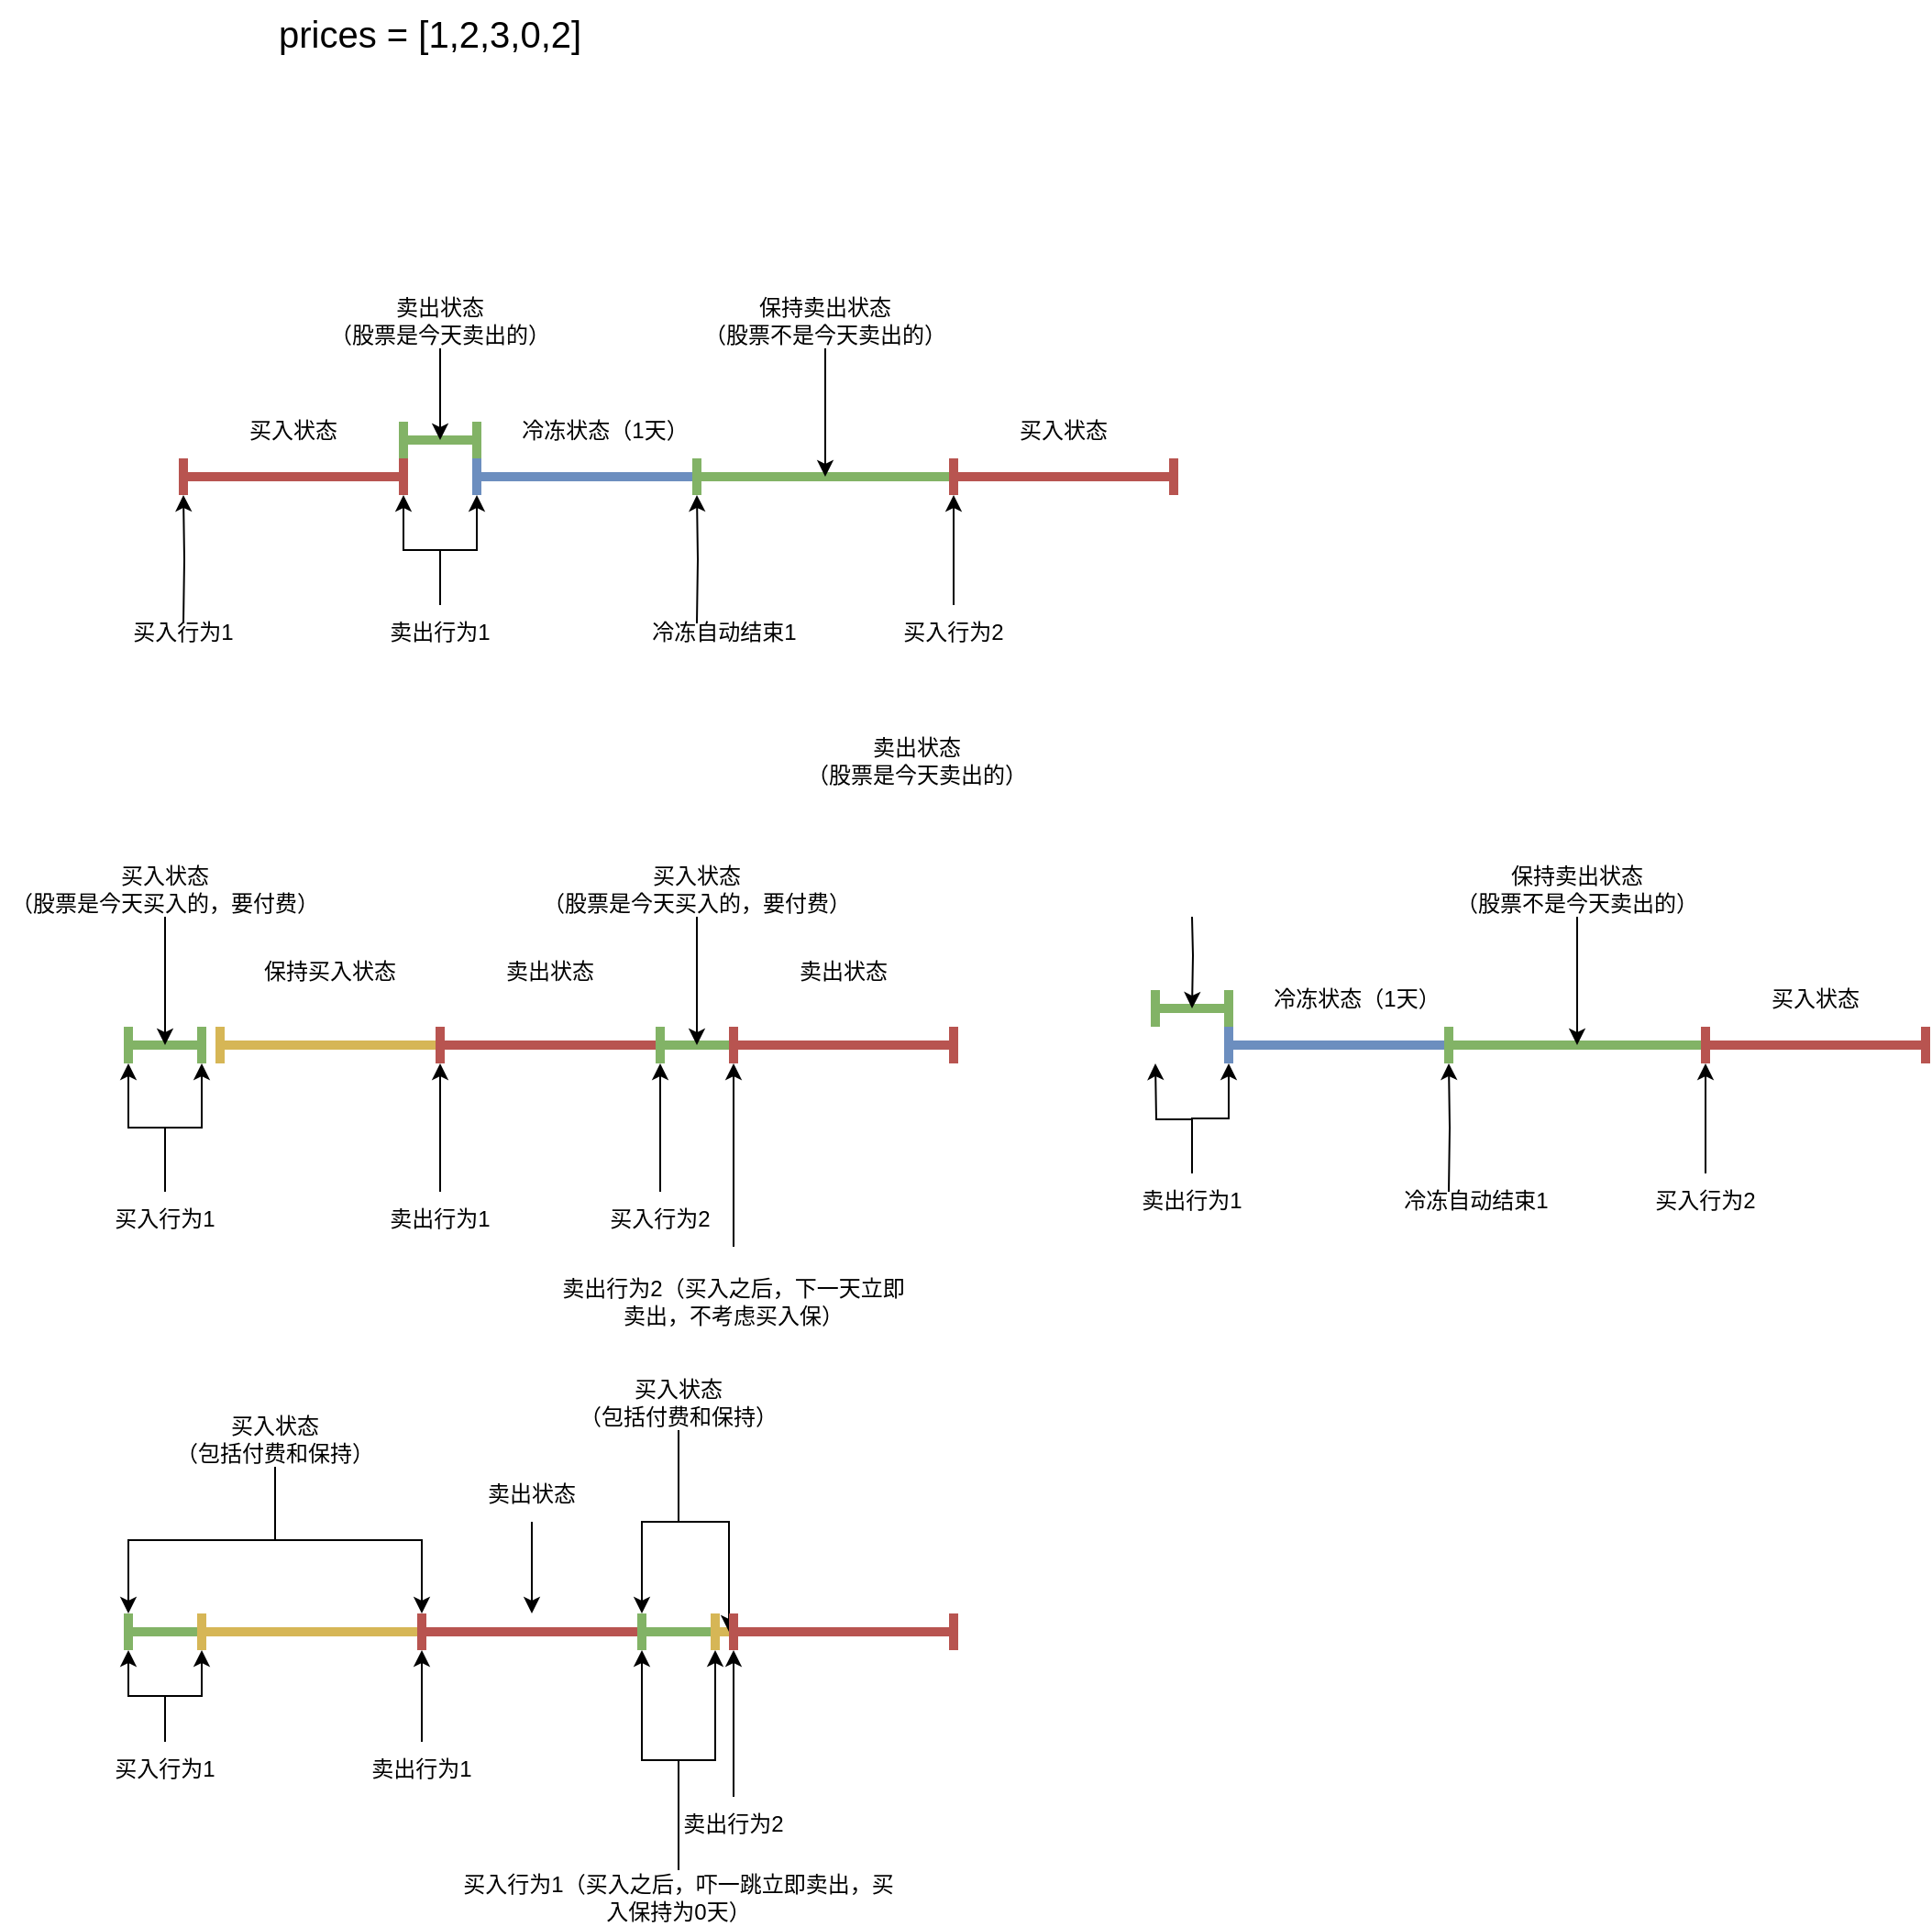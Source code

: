 <mxfile version="24.2.1" type="github">
  <diagram name="第 1 页" id="aUXtLbmZKmPkzCwxzv3N">
    <mxGraphModel dx="1918" dy="665" grid="1" gridSize="10" guides="1" tooltips="1" connect="1" arrows="1" fold="1" page="1" pageScale="1" pageWidth="827" pageHeight="1169" math="0" shadow="0">
      <root>
        <mxCell id="0" />
        <mxCell id="1" parent="0" />
        <mxCell id="QVPJrGwtbvgawVWBaJjY-1" value="prices = [1,2,3,0,2]" style="text;whiteSpace=wrap;html=1;fontSize=20;" vertex="1" parent="1">
          <mxGeometry x="110" y="40" width="170" height="60" as="geometry" />
        </mxCell>
        <mxCell id="QVPJrGwtbvgawVWBaJjY-16" value="" style="shape=crossbar;whiteSpace=wrap;html=1;rounded=1;fillColor=#f8cecc;strokeColor=#b85450;strokeWidth=5;" vertex="1" parent="1">
          <mxGeometry x="60" y="290" width="120" height="20" as="geometry" />
        </mxCell>
        <mxCell id="QVPJrGwtbvgawVWBaJjY-17" value="买入行为1" style="text;html=1;align=center;verticalAlign=middle;whiteSpace=wrap;rounded=0;" vertex="1" parent="1">
          <mxGeometry x="30" y="370" width="60" height="30" as="geometry" />
        </mxCell>
        <mxCell id="QVPJrGwtbvgawVWBaJjY-19" style="edgeStyle=orthogonalEdgeStyle;rounded=0;orthogonalLoop=1;jettySize=auto;html=1;entryX=0;entryY=1;entryDx=0;entryDy=0;entryPerimeter=0;" edge="1" parent="1" target="QVPJrGwtbvgawVWBaJjY-16">
          <mxGeometry relative="1" as="geometry">
            <mxPoint x="60" y="380" as="sourcePoint" />
          </mxGeometry>
        </mxCell>
        <mxCell id="QVPJrGwtbvgawVWBaJjY-20" value="卖出行为1" style="text;html=1;align=center;verticalAlign=middle;whiteSpace=wrap;rounded=0;" vertex="1" parent="1">
          <mxGeometry x="170" y="370" width="60" height="30" as="geometry" />
        </mxCell>
        <mxCell id="QVPJrGwtbvgawVWBaJjY-21" style="edgeStyle=orthogonalEdgeStyle;rounded=0;orthogonalLoop=1;jettySize=auto;html=1;entryX=1;entryY=1;entryDx=0;entryDy=0;entryPerimeter=0;" edge="1" parent="1" source="QVPJrGwtbvgawVWBaJjY-20" target="QVPJrGwtbvgawVWBaJjY-16">
          <mxGeometry relative="1" as="geometry">
            <mxPoint x="180" y="380" as="sourcePoint" />
          </mxGeometry>
        </mxCell>
        <mxCell id="QVPJrGwtbvgawVWBaJjY-22" value="买入状态" style="text;html=1;align=center;verticalAlign=middle;whiteSpace=wrap;rounded=0;" vertex="1" parent="1">
          <mxGeometry x="90" y="260" width="60" height="30" as="geometry" />
        </mxCell>
        <mxCell id="QVPJrGwtbvgawVWBaJjY-23" value="" style="shape=crossbar;whiteSpace=wrap;html=1;rounded=1;fillColor=#dae8fc;strokeColor=#6c8ebf;strokeWidth=5;" vertex="1" parent="1">
          <mxGeometry x="220" y="290" width="120" height="20" as="geometry" />
        </mxCell>
        <mxCell id="QVPJrGwtbvgawVWBaJjY-25" style="edgeStyle=orthogonalEdgeStyle;rounded=0;orthogonalLoop=1;jettySize=auto;html=1;entryX=1;entryY=1;entryDx=0;entryDy=0;entryPerimeter=0;" edge="1" parent="1" target="QVPJrGwtbvgawVWBaJjY-23">
          <mxGeometry relative="1" as="geometry">
            <mxPoint x="340" y="380" as="sourcePoint" />
          </mxGeometry>
        </mxCell>
        <mxCell id="QVPJrGwtbvgawVWBaJjY-26" value="冷冻状态（1天）" style="text;html=1;align=center;verticalAlign=middle;whiteSpace=wrap;rounded=0;" vertex="1" parent="1">
          <mxGeometry x="240" y="260" width="100" height="30" as="geometry" />
        </mxCell>
        <mxCell id="QVPJrGwtbvgawVWBaJjY-27" value="" style="shape=crossbar;whiteSpace=wrap;html=1;rounded=1;fillColor=#d5e8d4;strokeColor=#82b366;strokeWidth=5;" vertex="1" parent="1">
          <mxGeometry x="340" y="290" width="140" height="20" as="geometry" />
        </mxCell>
        <mxCell id="QVPJrGwtbvgawVWBaJjY-28" value="买入行为2" style="text;html=1;align=center;verticalAlign=middle;whiteSpace=wrap;rounded=0;" vertex="1" parent="1">
          <mxGeometry x="450" y="370" width="60" height="30" as="geometry" />
        </mxCell>
        <mxCell id="QVPJrGwtbvgawVWBaJjY-29" value="保持卖出状态&lt;br&gt;（股票不是今天卖出的）" style="text;html=1;align=center;verticalAlign=middle;whiteSpace=wrap;rounded=0;" vertex="1" parent="1">
          <mxGeometry x="340" y="200" width="140" height="30" as="geometry" />
        </mxCell>
        <mxCell id="QVPJrGwtbvgawVWBaJjY-30" style="edgeStyle=orthogonalEdgeStyle;rounded=0;orthogonalLoop=1;jettySize=auto;html=1;entryX=1;entryY=1;entryDx=0;entryDy=0;entryPerimeter=0;" edge="1" parent="1" source="QVPJrGwtbvgawVWBaJjY-28" target="QVPJrGwtbvgawVWBaJjY-27">
          <mxGeometry relative="1" as="geometry" />
        </mxCell>
        <mxCell id="QVPJrGwtbvgawVWBaJjY-32" style="edgeStyle=orthogonalEdgeStyle;rounded=0;orthogonalLoop=1;jettySize=auto;html=1;entryX=0;entryY=1;entryDx=0;entryDy=0;entryPerimeter=0;" edge="1" parent="1" source="QVPJrGwtbvgawVWBaJjY-20" target="QVPJrGwtbvgawVWBaJjY-23">
          <mxGeometry relative="1" as="geometry" />
        </mxCell>
        <mxCell id="QVPJrGwtbvgawVWBaJjY-34" value="冷冻自动结束1" style="text;html=1;align=center;verticalAlign=middle;whiteSpace=wrap;rounded=0;" vertex="1" parent="1">
          <mxGeometry x="310" y="370" width="90" height="30" as="geometry" />
        </mxCell>
        <mxCell id="QVPJrGwtbvgawVWBaJjY-36" value="" style="shape=crossbar;whiteSpace=wrap;html=1;rounded=1;fillColor=#d5e8d4;strokeColor=#82b366;strokeWidth=5;" vertex="1" parent="1">
          <mxGeometry x="180" y="270" width="40" height="20" as="geometry" />
        </mxCell>
        <mxCell id="QVPJrGwtbvgawVWBaJjY-39" value="" style="shape=crossbar;whiteSpace=wrap;html=1;rounded=1;fillColor=#f8cecc;strokeColor=#b85450;strokeWidth=5;" vertex="1" parent="1">
          <mxGeometry x="480" y="290" width="120" height="20" as="geometry" />
        </mxCell>
        <mxCell id="QVPJrGwtbvgawVWBaJjY-40" value="买入状态" style="text;html=1;align=center;verticalAlign=middle;whiteSpace=wrap;rounded=0;" vertex="1" parent="1">
          <mxGeometry x="510" y="260" width="60" height="30" as="geometry" />
        </mxCell>
        <mxCell id="QVPJrGwtbvgawVWBaJjY-41" value="卖出状态&lt;br&gt;（股票是今天卖出的）" style="text;html=1;align=center;verticalAlign=middle;whiteSpace=wrap;rounded=0;" vertex="1" parent="1">
          <mxGeometry x="130" y="200" width="140" height="30" as="geometry" />
        </mxCell>
        <mxCell id="QVPJrGwtbvgawVWBaJjY-43" style="edgeStyle=orthogonalEdgeStyle;rounded=0;orthogonalLoop=1;jettySize=auto;html=1;entryX=0.5;entryY=0.5;entryDx=0;entryDy=0;entryPerimeter=0;" edge="1" parent="1" source="QVPJrGwtbvgawVWBaJjY-41" target="QVPJrGwtbvgawVWBaJjY-36">
          <mxGeometry relative="1" as="geometry" />
        </mxCell>
        <mxCell id="QVPJrGwtbvgawVWBaJjY-44" style="edgeStyle=orthogonalEdgeStyle;rounded=0;orthogonalLoop=1;jettySize=auto;html=1;entryX=0.5;entryY=0.5;entryDx=0;entryDy=0;entryPerimeter=0;" edge="1" parent="1" source="QVPJrGwtbvgawVWBaJjY-29" target="QVPJrGwtbvgawVWBaJjY-27">
          <mxGeometry relative="1" as="geometry" />
        </mxCell>
        <mxCell id="QVPJrGwtbvgawVWBaJjY-45" value="" style="shape=crossbar;whiteSpace=wrap;html=1;rounded=1;fillColor=#fff2cc;strokeColor=#d6b656;strokeWidth=5;" vertex="1" parent="1">
          <mxGeometry x="80" y="600" width="120" height="20" as="geometry" />
        </mxCell>
        <mxCell id="QVPJrGwtbvgawVWBaJjY-46" value="买入行为1" style="text;html=1;align=center;verticalAlign=middle;whiteSpace=wrap;rounded=0;" vertex="1" parent="1">
          <mxGeometry x="20" y="690" width="60" height="30" as="geometry" />
        </mxCell>
        <mxCell id="QVPJrGwtbvgawVWBaJjY-48" value="卖出行为1" style="text;html=1;align=center;verticalAlign=middle;whiteSpace=wrap;rounded=0;" vertex="1" parent="1">
          <mxGeometry x="580" y="680" width="60" height="30" as="geometry" />
        </mxCell>
        <mxCell id="QVPJrGwtbvgawVWBaJjY-49" style="edgeStyle=orthogonalEdgeStyle;rounded=0;orthogonalLoop=1;jettySize=auto;html=1;entryX=1;entryY=1;entryDx=0;entryDy=0;entryPerimeter=0;" edge="1" parent="1" source="QVPJrGwtbvgawVWBaJjY-48">
          <mxGeometry relative="1" as="geometry">
            <mxPoint x="590" y="690" as="sourcePoint" />
            <mxPoint x="590" y="620" as="targetPoint" />
          </mxGeometry>
        </mxCell>
        <mxCell id="QVPJrGwtbvgawVWBaJjY-50" value="保持买入状态" style="text;html=1;align=center;verticalAlign=middle;whiteSpace=wrap;rounded=0;" vertex="1" parent="1">
          <mxGeometry x="100" y="555" width="80" height="30" as="geometry" />
        </mxCell>
        <mxCell id="QVPJrGwtbvgawVWBaJjY-51" value="" style="shape=crossbar;whiteSpace=wrap;html=1;rounded=1;fillColor=#dae8fc;strokeColor=#6c8ebf;strokeWidth=5;" vertex="1" parent="1">
          <mxGeometry x="630" y="600" width="120" height="20" as="geometry" />
        </mxCell>
        <mxCell id="QVPJrGwtbvgawVWBaJjY-52" style="edgeStyle=orthogonalEdgeStyle;rounded=0;orthogonalLoop=1;jettySize=auto;html=1;entryX=1;entryY=1;entryDx=0;entryDy=0;entryPerimeter=0;" edge="1" parent="1" target="QVPJrGwtbvgawVWBaJjY-51">
          <mxGeometry relative="1" as="geometry">
            <mxPoint x="750" y="690" as="sourcePoint" />
          </mxGeometry>
        </mxCell>
        <mxCell id="QVPJrGwtbvgawVWBaJjY-53" value="冷冻状态（1天）" style="text;html=1;align=center;verticalAlign=middle;whiteSpace=wrap;rounded=0;" vertex="1" parent="1">
          <mxGeometry x="650" y="570" width="100" height="30" as="geometry" />
        </mxCell>
        <mxCell id="QVPJrGwtbvgawVWBaJjY-54" value="" style="shape=crossbar;whiteSpace=wrap;html=1;rounded=1;fillColor=#d5e8d4;strokeColor=#82b366;strokeWidth=5;" vertex="1" parent="1">
          <mxGeometry x="750" y="600" width="140" height="20" as="geometry" />
        </mxCell>
        <mxCell id="QVPJrGwtbvgawVWBaJjY-55" value="买入行为2" style="text;html=1;align=center;verticalAlign=middle;whiteSpace=wrap;rounded=0;" vertex="1" parent="1">
          <mxGeometry x="860" y="680" width="60" height="30" as="geometry" />
        </mxCell>
        <mxCell id="QVPJrGwtbvgawVWBaJjY-56" value="保持卖出状态&lt;br&gt;（股票不是今天卖出的）" style="text;html=1;align=center;verticalAlign=middle;whiteSpace=wrap;rounded=0;" vertex="1" parent="1">
          <mxGeometry x="750" y="510" width="140" height="30" as="geometry" />
        </mxCell>
        <mxCell id="QVPJrGwtbvgawVWBaJjY-57" style="edgeStyle=orthogonalEdgeStyle;rounded=0;orthogonalLoop=1;jettySize=auto;html=1;entryX=1;entryY=1;entryDx=0;entryDy=0;entryPerimeter=0;" edge="1" parent="1" source="QVPJrGwtbvgawVWBaJjY-55" target="QVPJrGwtbvgawVWBaJjY-54">
          <mxGeometry relative="1" as="geometry" />
        </mxCell>
        <mxCell id="QVPJrGwtbvgawVWBaJjY-58" style="edgeStyle=orthogonalEdgeStyle;rounded=0;orthogonalLoop=1;jettySize=auto;html=1;entryX=0;entryY=1;entryDx=0;entryDy=0;entryPerimeter=0;" edge="1" parent="1" source="QVPJrGwtbvgawVWBaJjY-48" target="QVPJrGwtbvgawVWBaJjY-51">
          <mxGeometry relative="1" as="geometry" />
        </mxCell>
        <mxCell id="QVPJrGwtbvgawVWBaJjY-59" value="冷冻自动结束1" style="text;html=1;align=center;verticalAlign=middle;whiteSpace=wrap;rounded=0;" vertex="1" parent="1">
          <mxGeometry x="720" y="680" width="90" height="30" as="geometry" />
        </mxCell>
        <mxCell id="QVPJrGwtbvgawVWBaJjY-60" value="" style="shape=crossbar;whiteSpace=wrap;html=1;rounded=1;fillColor=#d5e8d4;strokeColor=#82b366;strokeWidth=5;" vertex="1" parent="1">
          <mxGeometry x="590" y="580" width="40" height="20" as="geometry" />
        </mxCell>
        <mxCell id="QVPJrGwtbvgawVWBaJjY-61" value="" style="shape=crossbar;whiteSpace=wrap;html=1;rounded=1;fillColor=#f8cecc;strokeColor=#b85450;strokeWidth=5;" vertex="1" parent="1">
          <mxGeometry x="890" y="600" width="120" height="20" as="geometry" />
        </mxCell>
        <mxCell id="QVPJrGwtbvgawVWBaJjY-62" value="买入状态" style="text;html=1;align=center;verticalAlign=middle;whiteSpace=wrap;rounded=0;" vertex="1" parent="1">
          <mxGeometry x="920" y="570" width="60" height="30" as="geometry" />
        </mxCell>
        <mxCell id="QVPJrGwtbvgawVWBaJjY-63" value="卖出状态&lt;br&gt;（股票是今天卖出的）" style="text;html=1;align=center;verticalAlign=middle;whiteSpace=wrap;rounded=0;" vertex="1" parent="1">
          <mxGeometry x="390" y="440" width="140" height="30" as="geometry" />
        </mxCell>
        <mxCell id="QVPJrGwtbvgawVWBaJjY-64" style="edgeStyle=orthogonalEdgeStyle;rounded=0;orthogonalLoop=1;jettySize=auto;html=1;entryX=0.5;entryY=0.5;entryDx=0;entryDy=0;entryPerimeter=0;" edge="1" parent="1" target="QVPJrGwtbvgawVWBaJjY-60">
          <mxGeometry relative="1" as="geometry">
            <mxPoint x="610" y="540" as="sourcePoint" />
          </mxGeometry>
        </mxCell>
        <mxCell id="QVPJrGwtbvgawVWBaJjY-65" style="edgeStyle=orthogonalEdgeStyle;rounded=0;orthogonalLoop=1;jettySize=auto;html=1;entryX=0.5;entryY=0.5;entryDx=0;entryDy=0;entryPerimeter=0;" edge="1" parent="1" source="QVPJrGwtbvgawVWBaJjY-56" target="QVPJrGwtbvgawVWBaJjY-54">
          <mxGeometry relative="1" as="geometry" />
        </mxCell>
        <mxCell id="QVPJrGwtbvgawVWBaJjY-67" value="" style="shape=crossbar;whiteSpace=wrap;html=1;rounded=1;fillColor=#d5e8d4;strokeColor=#82b366;strokeWidth=5;" vertex="1" parent="1">
          <mxGeometry x="30" y="600" width="40" height="20" as="geometry" />
        </mxCell>
        <mxCell id="QVPJrGwtbvgawVWBaJjY-68" value="买入状态&lt;br&gt;（股票是今天买入的，要付费）" style="text;html=1;align=center;verticalAlign=middle;whiteSpace=wrap;rounded=0;" vertex="1" parent="1">
          <mxGeometry x="-40" y="510" width="180" height="30" as="geometry" />
        </mxCell>
        <mxCell id="QVPJrGwtbvgawVWBaJjY-69" style="edgeStyle=orthogonalEdgeStyle;rounded=0;orthogonalLoop=1;jettySize=auto;html=1;entryX=0.5;entryY=0.5;entryDx=0;entryDy=0;entryPerimeter=0;" edge="1" parent="1" source="QVPJrGwtbvgawVWBaJjY-68" target="QVPJrGwtbvgawVWBaJjY-67">
          <mxGeometry relative="1" as="geometry" />
        </mxCell>
        <mxCell id="QVPJrGwtbvgawVWBaJjY-73" value="" style="shape=crossbar;whiteSpace=wrap;html=1;rounded=1;fillColor=#f8cecc;strokeColor=#b85450;strokeWidth=5;" vertex="1" parent="1">
          <mxGeometry x="200" y="600" width="120" height="20" as="geometry" />
        </mxCell>
        <mxCell id="QVPJrGwtbvgawVWBaJjY-74" style="edgeStyle=orthogonalEdgeStyle;rounded=0;orthogonalLoop=1;jettySize=auto;html=1;entryX=0;entryY=1;entryDx=0;entryDy=0;entryPerimeter=0;" edge="1" parent="1" source="QVPJrGwtbvgawVWBaJjY-46" target="QVPJrGwtbvgawVWBaJjY-67">
          <mxGeometry relative="1" as="geometry" />
        </mxCell>
        <mxCell id="QVPJrGwtbvgawVWBaJjY-75" style="edgeStyle=orthogonalEdgeStyle;rounded=0;orthogonalLoop=1;jettySize=auto;html=1;entryX=1;entryY=1;entryDx=0;entryDy=0;entryPerimeter=0;" edge="1" parent="1" source="QVPJrGwtbvgawVWBaJjY-46" target="QVPJrGwtbvgawVWBaJjY-67">
          <mxGeometry relative="1" as="geometry" />
        </mxCell>
        <mxCell id="QVPJrGwtbvgawVWBaJjY-76" value="卖出行为1" style="text;html=1;align=center;verticalAlign=middle;whiteSpace=wrap;rounded=0;" vertex="1" parent="1">
          <mxGeometry x="170" y="690" width="60" height="30" as="geometry" />
        </mxCell>
        <mxCell id="QVPJrGwtbvgawVWBaJjY-77" style="edgeStyle=orthogonalEdgeStyle;rounded=0;orthogonalLoop=1;jettySize=auto;html=1;entryX=0;entryY=1;entryDx=0;entryDy=0;entryPerimeter=0;" edge="1" parent="1" source="QVPJrGwtbvgawVWBaJjY-76" target="QVPJrGwtbvgawVWBaJjY-73">
          <mxGeometry relative="1" as="geometry" />
        </mxCell>
        <mxCell id="QVPJrGwtbvgawVWBaJjY-78" value="卖出状态" style="text;html=1;align=center;verticalAlign=middle;whiteSpace=wrap;rounded=0;" vertex="1" parent="1">
          <mxGeometry x="220" y="555" width="80" height="30" as="geometry" />
        </mxCell>
        <mxCell id="QVPJrGwtbvgawVWBaJjY-79" value="" style="shape=crossbar;whiteSpace=wrap;html=1;rounded=1;fillColor=#d5e8d4;strokeColor=#82b366;strokeWidth=5;" vertex="1" parent="1">
          <mxGeometry x="320" y="600" width="40" height="20" as="geometry" />
        </mxCell>
        <mxCell id="QVPJrGwtbvgawVWBaJjY-80" value="买入行为2" style="text;html=1;align=center;verticalAlign=middle;whiteSpace=wrap;rounded=0;" vertex="1" parent="1">
          <mxGeometry x="290" y="690" width="60" height="30" as="geometry" />
        </mxCell>
        <mxCell id="QVPJrGwtbvgawVWBaJjY-81" style="edgeStyle=orthogonalEdgeStyle;rounded=0;orthogonalLoop=1;jettySize=auto;html=1;entryX=0;entryY=1;entryDx=0;entryDy=0;entryPerimeter=0;" edge="1" parent="1" source="QVPJrGwtbvgawVWBaJjY-80" target="QVPJrGwtbvgawVWBaJjY-79">
          <mxGeometry relative="1" as="geometry" />
        </mxCell>
        <mxCell id="QVPJrGwtbvgawVWBaJjY-82" value="" style="shape=crossbar;whiteSpace=wrap;html=1;rounded=1;fillColor=#f8cecc;strokeColor=#b85450;strokeWidth=5;" vertex="1" parent="1">
          <mxGeometry x="360" y="600" width="120" height="20" as="geometry" />
        </mxCell>
        <mxCell id="QVPJrGwtbvgawVWBaJjY-83" value="卖出行为2（买入之后，下一天立即卖出，不考虑买入保）" style="text;html=1;align=center;verticalAlign=middle;whiteSpace=wrap;rounded=0;" vertex="1" parent="1">
          <mxGeometry x="260" y="720" width="200" height="60" as="geometry" />
        </mxCell>
        <mxCell id="QVPJrGwtbvgawVWBaJjY-84" style="edgeStyle=orthogonalEdgeStyle;rounded=0;orthogonalLoop=1;jettySize=auto;html=1;entryX=0;entryY=1;entryDx=0;entryDy=0;entryPerimeter=0;" edge="1" parent="1" source="QVPJrGwtbvgawVWBaJjY-83" target="QVPJrGwtbvgawVWBaJjY-82">
          <mxGeometry relative="1" as="geometry" />
        </mxCell>
        <mxCell id="QVPJrGwtbvgawVWBaJjY-86" value="卖出状态" style="text;html=1;align=center;verticalAlign=middle;whiteSpace=wrap;rounded=0;" vertex="1" parent="1">
          <mxGeometry x="380" y="555" width="80" height="30" as="geometry" />
        </mxCell>
        <mxCell id="QVPJrGwtbvgawVWBaJjY-87" value="买入状态&lt;br&gt;（股票是今天买入的，要付费）" style="text;html=1;align=center;verticalAlign=middle;whiteSpace=wrap;rounded=0;" vertex="1" parent="1">
          <mxGeometry x="250" y="510" width="180" height="30" as="geometry" />
        </mxCell>
        <mxCell id="QVPJrGwtbvgawVWBaJjY-88" style="edgeStyle=orthogonalEdgeStyle;rounded=0;orthogonalLoop=1;jettySize=auto;html=1;entryX=0.5;entryY=0.5;entryDx=0;entryDy=0;entryPerimeter=0;" edge="1" parent="1" source="QVPJrGwtbvgawVWBaJjY-87" target="QVPJrGwtbvgawVWBaJjY-79">
          <mxGeometry relative="1" as="geometry" />
        </mxCell>
        <mxCell id="QVPJrGwtbvgawVWBaJjY-89" value="" style="shape=crossbar;whiteSpace=wrap;html=1;rounded=1;fillColor=#d5e8d4;strokeColor=#82b366;strokeWidth=5;" vertex="1" parent="1">
          <mxGeometry x="30" y="920" width="40" height="20" as="geometry" />
        </mxCell>
        <mxCell id="QVPJrGwtbvgawVWBaJjY-91" value="" style="shape=crossbar;whiteSpace=wrap;html=1;rounded=1;fillColor=#fff2cc;strokeColor=#d6b656;strokeWidth=5;" vertex="1" parent="1">
          <mxGeometry x="70" y="920" width="120" height="20" as="geometry" />
        </mxCell>
        <mxCell id="QVPJrGwtbvgawVWBaJjY-92" value="买入行为1" style="text;html=1;align=center;verticalAlign=middle;whiteSpace=wrap;rounded=0;" vertex="1" parent="1">
          <mxGeometry x="20" y="990" width="60" height="30" as="geometry" />
        </mxCell>
        <mxCell id="QVPJrGwtbvgawVWBaJjY-93" value="买入状态&lt;br&gt;（包括付费和保持）" style="text;html=1;align=center;verticalAlign=middle;whiteSpace=wrap;rounded=0;" vertex="1" parent="1">
          <mxGeometry x="20" y="810" width="180" height="30" as="geometry" />
        </mxCell>
        <mxCell id="QVPJrGwtbvgawVWBaJjY-95" style="edgeStyle=orthogonalEdgeStyle;rounded=0;orthogonalLoop=1;jettySize=auto;html=1;entryX=0;entryY=1;entryDx=0;entryDy=0;entryPerimeter=0;" edge="1" parent="1" source="QVPJrGwtbvgawVWBaJjY-92" target="QVPJrGwtbvgawVWBaJjY-89">
          <mxGeometry relative="1" as="geometry" />
        </mxCell>
        <mxCell id="QVPJrGwtbvgawVWBaJjY-96" style="edgeStyle=orthogonalEdgeStyle;rounded=0;orthogonalLoop=1;jettySize=auto;html=1;entryX=0;entryY=1;entryDx=0;entryDy=0;entryPerimeter=0;" edge="1" parent="1" source="QVPJrGwtbvgawVWBaJjY-92" target="QVPJrGwtbvgawVWBaJjY-91">
          <mxGeometry relative="1" as="geometry" />
        </mxCell>
        <mxCell id="QVPJrGwtbvgawVWBaJjY-97" value="" style="shape=crossbar;whiteSpace=wrap;html=1;rounded=1;fillColor=#f8cecc;strokeColor=#b85450;strokeWidth=5;" vertex="1" parent="1">
          <mxGeometry x="190" y="920" width="120" height="20" as="geometry" />
        </mxCell>
        <mxCell id="QVPJrGwtbvgawVWBaJjY-98" value="卖出行为1" style="text;html=1;align=center;verticalAlign=middle;whiteSpace=wrap;rounded=0;" vertex="1" parent="1">
          <mxGeometry x="160" y="990" width="60" height="30" as="geometry" />
        </mxCell>
        <mxCell id="QVPJrGwtbvgawVWBaJjY-99" style="edgeStyle=orthogonalEdgeStyle;rounded=0;orthogonalLoop=1;jettySize=auto;html=1;entryX=0;entryY=1;entryDx=0;entryDy=0;entryPerimeter=0;" edge="1" parent="1" source="QVPJrGwtbvgawVWBaJjY-98" target="QVPJrGwtbvgawVWBaJjY-97">
          <mxGeometry relative="1" as="geometry" />
        </mxCell>
        <mxCell id="QVPJrGwtbvgawVWBaJjY-104" style="edgeStyle=orthogonalEdgeStyle;rounded=0;orthogonalLoop=1;jettySize=auto;html=1;" edge="1" parent="1" source="QVPJrGwtbvgawVWBaJjY-100" target="QVPJrGwtbvgawVWBaJjY-97">
          <mxGeometry relative="1" as="geometry" />
        </mxCell>
        <mxCell id="QVPJrGwtbvgawVWBaJjY-100" value="卖出状态" style="text;html=1;align=center;verticalAlign=middle;whiteSpace=wrap;rounded=0;" vertex="1" parent="1">
          <mxGeometry x="210" y="840" width="80" height="30" as="geometry" />
        </mxCell>
        <mxCell id="QVPJrGwtbvgawVWBaJjY-101" style="edgeStyle=orthogonalEdgeStyle;rounded=0;orthogonalLoop=1;jettySize=auto;html=1;entryX=0;entryY=0;entryDx=0;entryDy=0;entryPerimeter=0;" edge="1" parent="1" source="QVPJrGwtbvgawVWBaJjY-93" target="QVPJrGwtbvgawVWBaJjY-89">
          <mxGeometry relative="1" as="geometry" />
        </mxCell>
        <mxCell id="QVPJrGwtbvgawVWBaJjY-102" style="edgeStyle=orthogonalEdgeStyle;rounded=0;orthogonalLoop=1;jettySize=auto;html=1;entryX=0;entryY=0;entryDx=0;entryDy=0;entryPerimeter=0;" edge="1" parent="1" source="QVPJrGwtbvgawVWBaJjY-93" target="QVPJrGwtbvgawVWBaJjY-97">
          <mxGeometry relative="1" as="geometry" />
        </mxCell>
        <mxCell id="QVPJrGwtbvgawVWBaJjY-105" value="" style="shape=crossbar;whiteSpace=wrap;html=1;rounded=1;fillColor=#d5e8d4;strokeColor=#82b366;strokeWidth=5;" vertex="1" parent="1">
          <mxGeometry x="310" y="920" width="40" height="20" as="geometry" />
        </mxCell>
        <mxCell id="QVPJrGwtbvgawVWBaJjY-106" value="" style="shape=crossbar;whiteSpace=wrap;html=1;rounded=1;fillColor=#fff2cc;strokeColor=#d6b656;strokeWidth=5;" vertex="1" parent="1">
          <mxGeometry x="350" y="920" width="10" height="20" as="geometry" />
        </mxCell>
        <mxCell id="QVPJrGwtbvgawVWBaJjY-107" value="买入行为1（买入之后，吓一跳立即卖出，买入保持为0天）" style="text;html=1;align=center;verticalAlign=middle;whiteSpace=wrap;rounded=0;" vertex="1" parent="1">
          <mxGeometry x="210" y="1060" width="240" height="30" as="geometry" />
        </mxCell>
        <mxCell id="QVPJrGwtbvgawVWBaJjY-108" value="买入状态&lt;br&gt;（包括付费和保持）" style="text;html=1;align=center;verticalAlign=middle;whiteSpace=wrap;rounded=0;" vertex="1" parent="1">
          <mxGeometry x="240" y="790" width="180" height="30" as="geometry" />
        </mxCell>
        <mxCell id="QVPJrGwtbvgawVWBaJjY-109" style="edgeStyle=orthogonalEdgeStyle;rounded=0;orthogonalLoop=1;jettySize=auto;html=1;entryX=0;entryY=1;entryDx=0;entryDy=0;entryPerimeter=0;" edge="1" parent="1" source="QVPJrGwtbvgawVWBaJjY-107" target="QVPJrGwtbvgawVWBaJjY-105">
          <mxGeometry relative="1" as="geometry" />
        </mxCell>
        <mxCell id="QVPJrGwtbvgawVWBaJjY-110" style="edgeStyle=orthogonalEdgeStyle;rounded=0;orthogonalLoop=1;jettySize=auto;html=1;entryX=0;entryY=1;entryDx=0;entryDy=0;entryPerimeter=0;" edge="1" parent="1" source="QVPJrGwtbvgawVWBaJjY-107" target="QVPJrGwtbvgawVWBaJjY-106">
          <mxGeometry relative="1" as="geometry" />
        </mxCell>
        <mxCell id="QVPJrGwtbvgawVWBaJjY-111" value="卖出行为2" style="text;html=1;align=center;verticalAlign=middle;whiteSpace=wrap;rounded=0;" vertex="1" parent="1">
          <mxGeometry x="330" y="1020" width="60" height="30" as="geometry" />
        </mxCell>
        <mxCell id="QVPJrGwtbvgawVWBaJjY-113" style="edgeStyle=orthogonalEdgeStyle;rounded=0;orthogonalLoop=1;jettySize=auto;html=1;entryX=0;entryY=0;entryDx=0;entryDy=0;entryPerimeter=0;" edge="1" parent="1" source="QVPJrGwtbvgawVWBaJjY-108" target="QVPJrGwtbvgawVWBaJjY-105">
          <mxGeometry relative="1" as="geometry" />
        </mxCell>
        <mxCell id="QVPJrGwtbvgawVWBaJjY-114" style="edgeStyle=orthogonalEdgeStyle;rounded=0;orthogonalLoop=1;jettySize=auto;html=1;entryX=0.75;entryY=0.5;entryDx=0;entryDy=0;entryPerimeter=0;" edge="1" parent="1" source="QVPJrGwtbvgawVWBaJjY-108" target="QVPJrGwtbvgawVWBaJjY-106">
          <mxGeometry relative="1" as="geometry">
            <mxPoint x="470" y="920" as="targetPoint" />
          </mxGeometry>
        </mxCell>
        <mxCell id="QVPJrGwtbvgawVWBaJjY-116" value="" style="shape=crossbar;whiteSpace=wrap;html=1;rounded=1;fillColor=#f8cecc;strokeColor=#b85450;strokeWidth=5;" vertex="1" parent="1">
          <mxGeometry x="360" y="920" width="120" height="20" as="geometry" />
        </mxCell>
        <mxCell id="QVPJrGwtbvgawVWBaJjY-119" style="edgeStyle=orthogonalEdgeStyle;rounded=0;orthogonalLoop=1;jettySize=auto;html=1;entryX=0;entryY=1;entryDx=0;entryDy=0;entryPerimeter=0;" edge="1" parent="1" source="QVPJrGwtbvgawVWBaJjY-111" target="QVPJrGwtbvgawVWBaJjY-116">
          <mxGeometry relative="1" as="geometry" />
        </mxCell>
      </root>
    </mxGraphModel>
  </diagram>
</mxfile>
